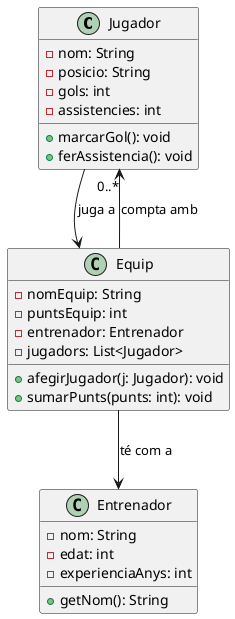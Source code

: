 @startuml

' Classe Jugador
class Jugador {
  - nom: String
  - posicio: String
  - gols: int
  - assistencies: int

  + marcarGol(): void
  + ferAssistencia(): void
}

' Classe Entrenador
class Entrenador {
  - nom: String
  - edat: int
  - experienciaAnys: int

  + getNom(): String
}

' Classe Equip
class Equip {
  - nomEquip: String
  - puntsEquip: int
  - entrenador: Entrenador
  - jugadors: List<Jugador>

  + afegirJugador(j: Jugador): void
  + sumarPunts(punts: int): void
}

' Relacions
Jugador --> Equip : juga a
Equip --> Entrenador : té com a
Equip --> "0..*" Jugador : compta amb

@enduml

